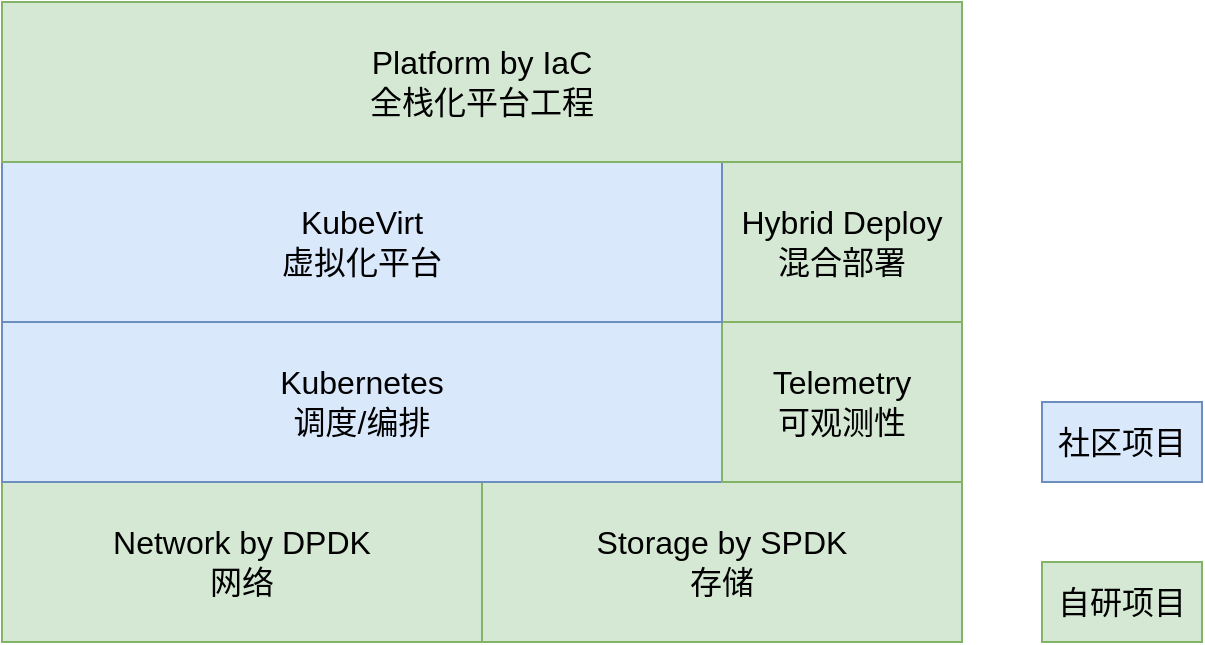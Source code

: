 <mxfile>
    <diagram id="Ev7ug0Mq7bbm4zWXM0iK" name="Page-1">
        <mxGraphModel dx="1675" dy="801" grid="1" gridSize="10" guides="1" tooltips="1" connect="1" arrows="1" fold="1" page="1" pageScale="1" pageWidth="827" pageHeight="1169" math="0" shadow="0">
            <root>
                <mxCell id="0"/>
                <mxCell id="1" parent="0"/>
                <mxCell id="13" value="Network by DPDK&lt;br style=&quot;font-size: 16px;&quot;&gt;网络" style="rounded=0;whiteSpace=wrap;html=1;fillColor=#d5e8d4;strokeColor=#82b366;fontSize=16;" parent="1" vertex="1">
                    <mxGeometry x="160" y="560" width="240" height="80" as="geometry"/>
                </mxCell>
                <mxCell id="14" value="Storage by SPDK&lt;br style=&quot;font-size: 16px;&quot;&gt;存储" style="rounded=0;whiteSpace=wrap;html=1;fillColor=#d5e8d4;strokeColor=#82b366;fontSize=16;" parent="1" vertex="1">
                    <mxGeometry x="400" y="560" width="240" height="80" as="geometry"/>
                </mxCell>
                <mxCell id="15" value="Kubernetes&lt;br style=&quot;font-size: 16px;&quot;&gt;调度/编排" style="rounded=0;whiteSpace=wrap;html=1;fillColor=#dae8fc;strokeColor=#6c8ebf;fontSize=16;" parent="1" vertex="1">
                    <mxGeometry x="160" y="480" width="360" height="80" as="geometry"/>
                </mxCell>
                <mxCell id="17" value="Telemetry&lt;br style=&quot;font-size: 16px;&quot;&gt;可观测性" style="rounded=0;whiteSpace=wrap;html=1;fillColor=#d5e8d4;strokeColor=#82b366;fontSize=16;" parent="1" vertex="1">
                    <mxGeometry x="520" y="480" width="120" height="80" as="geometry"/>
                </mxCell>
                <mxCell id="18" value="Hybrid Deploy&lt;br style=&quot;font-size: 16px;&quot;&gt;混合部署" style="rounded=0;whiteSpace=wrap;html=1;fillColor=#d5e8d4;strokeColor=#82b366;fontSize=16;" parent="1" vertex="1">
                    <mxGeometry x="520" y="400" width="120" height="80" as="geometry"/>
                </mxCell>
                <mxCell id="19" value="KubeVirt&lt;br style=&quot;font-size: 16px;&quot;&gt;虚拟化平台" style="rounded=0;whiteSpace=wrap;html=1;fillColor=#dae8fc;strokeColor=#6c8ebf;fontSize=16;" parent="1" vertex="1">
                    <mxGeometry x="160" y="400" width="360" height="80" as="geometry"/>
                </mxCell>
                <mxCell id="20" value="社区项目" style="rounded=0;whiteSpace=wrap;html=1;fillColor=#dae8fc;strokeColor=#6c8ebf;fontSize=16;" parent="1" vertex="1">
                    <mxGeometry x="680" y="520" width="80" height="40" as="geometry"/>
                </mxCell>
                <mxCell id="21" value="自研项目" style="rounded=0;whiteSpace=wrap;html=1;fillColor=#d5e8d4;strokeColor=#82b366;fontSize=16;" parent="1" vertex="1">
                    <mxGeometry x="680" y="600" width="80" height="40" as="geometry"/>
                </mxCell>
                <mxCell id="22" value="Platform by IaC&lt;br style=&quot;font-size: 16px;&quot;&gt;全栈化平台工程" style="rounded=0;whiteSpace=wrap;html=1;fillColor=#d5e8d4;strokeColor=#82b366;fontSize=16;" parent="1" vertex="1">
                    <mxGeometry x="160" y="320" width="480" height="80" as="geometry"/>
                </mxCell>
            </root>
        </mxGraphModel>
    </diagram>
</mxfile>